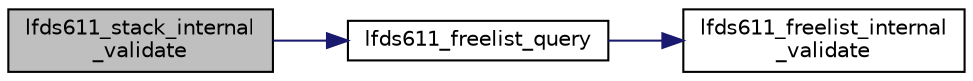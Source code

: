 digraph "lfds611_stack_internal_validate"
{
 // LATEX_PDF_SIZE
  edge [fontname="Helvetica",fontsize="10",labelfontname="Helvetica",labelfontsize="10"];
  node [fontname="Helvetica",fontsize="10",shape=record];
  rankdir="LR";
  Node1 [label="lfds611_stack_internal\l_validate",height=0.2,width=0.4,color="black", fillcolor="grey75", style="filled", fontcolor="black",tooltip=" "];
  Node1 -> Node2 [color="midnightblue",fontsize="10",style="solid",fontname="Helvetica"];
  Node2 [label="lfds611_freelist_query",height=0.2,width=0.4,color="black", fillcolor="white", style="filled",URL="$liblfds611_8h.html#ae97f5127029cc5e693e0ca45c1eccefe",tooltip=" "];
  Node2 -> Node3 [color="midnightblue",fontsize="10",style="solid",fontname="Helvetica"];
  Node3 [label="lfds611_freelist_internal\l_validate",height=0.2,width=0.4,color="black", fillcolor="white", style="filled",URL="$lfds611__freelist__query_8c.html#adf1ca2202e9895fae4b145494b89a484",tooltip=" "];
}
